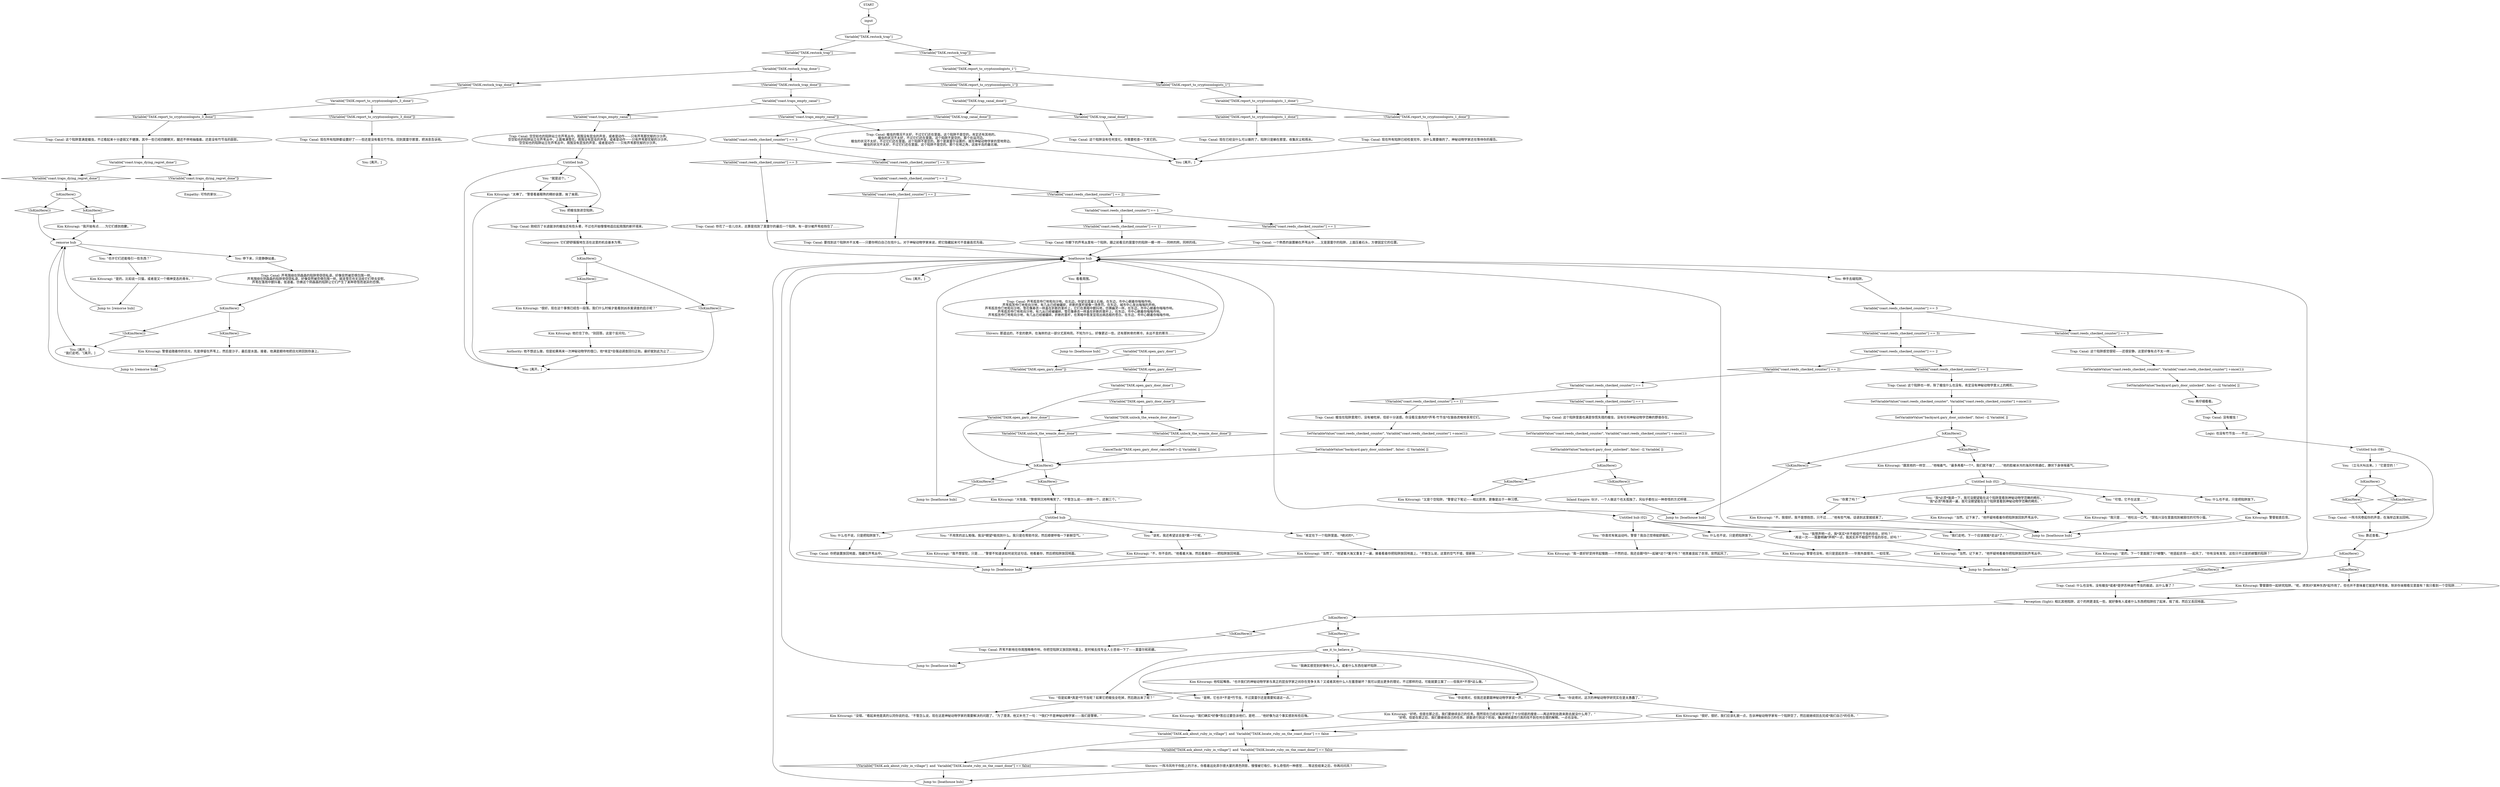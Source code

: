 # COAST ORB / reeds near sunken car
# These reeds are near your sunken car. The interactable reeds you can search when Morell tells you to check the phasmid traps. There are traps in these reeds.
# ==================================================
digraph G {
	  0 [label="START"];
	  1 [label="input"];
	  3 [label="Kim Kitsuragi: 警督追随着你的目光，先是停留在芦苇上，然后是沙子，最后是水面。接着，他满是期待地把目光转回到你身上。"];
	  4 [label="Jump to: [remorse hub]"];
	  5 [label="You: “也许它们还能吸引一些东西？”"];
	  6 [label="You: 把蝗虫放进空陷阱。"];
	  7 [label="You: “就是这个。”"];
	  8 [label="Jump to: [boathouse hub]"];
	  9 [label="Kim Kitsuragi: 警督跟你一起研究陷阱。“呃，诱饵对*某种东西*起作用了。但也并不意味着它就是芦苇怪兽。除非你亲眼看见里面有？我只看到一个空陷阱……”"];
	  10 [label="You: 靠近查看。"];
	  11 [label="You: “肯定在下一个陷阱里面。*绝对的*。”"];
	  12 [label="You: “你说得对。这次的神秘动物学研究实在是太愚蠢了。”"];
	  13 [label="Kim Kitsuragi: “是的。下一个里面困了只*螃蟹*。”他竖起衣领——起风了。“你有没有发现，这些只不过是抓螃蟹的陷阱？”"];
	  14 [label="You: 停下来，只是静静站着。"];
	  15 [label="Trap: Canal: 这个陷阱也一样，除了蝗虫什么也没有。肯定没有神秘动物学意义上的畸形。"];
	  16 [label="Kim Kitsuragi: 他拦住了你。“别回答。这是个反问句。”"];
	  17 [label="Trap: Canal: 要找到这个陷阱并不太难——只要你明白自己在找什么。对于神秘动物学家来说，把它隐藏起来可不是最高优先级。"];
	  18 [label="Trap: Canal: 你脚下的芦苇丛里有一个陷阱。跟之前看见的莫雷尔的陷阱一模一样——同样的网，同样的线。"];
	  19 [label="Kim Kitsuragi: “我只是……”他吐出一口气。“很高兴没在里面找到被困住的可怜小猫。”"];
	  20 [label="Trap: Canal: 这个陷阱没有任何变化。你需要检查一下其它的。"];
	  21 [label="You: 再仔细看看。"];
	  22 [label="Untitled hub (08)"];
	  23 [label="Perception (Sight): 相比其他陷阱，这个的网更凌乱一些。就好像有人或者什么东西把陷阱捡了起来，摇了摇，然后又丢回地面。"];
	  24 [label="You: “但是如果*真是*竹节虫呢？如果它把蝗虫全吃掉，然后跑出来了呢？”"];
	  25 [label="Kim Kitsuragi: “当然。记下来了。”他怀疑地看着你把陷阱放回到芦苇丛中。"];
	  26 [label="You: “你喜欢有氧运动吗，警督？我自己觉得挺舒服的。”"];
	  27 [label="Jump to: [boathouse hub]"];
	  28 [label="IsKimHere()"];
	  29 [label="IsKimHere()", shape=diamond];
	  30 [label="!(IsKimHere())", shape=diamond];
	  31 [label="Trap: Canal: 芦苇围绕在阴森森的陷阱旁窃窃私语，好像突然被恐惧包围一样。\n芦苇围绕在阴森森的陷阱旁窃窃私语，好像突然被恐惧包围一样。就连雪花也无法给它们带去安慰。\n芦苇在落雨中颤抖着，低语着。仿佛这个阴森森的陷阱让它们产生了某种奇怪而诡异的恐惧。"];
	  32 [label="Kim Kitsuragi: 警督挺直后背。"];
	  33 [label="Kim Kitsuragi: “不，你不会的。”他看着大海，然后看着你——把陷阱放回地面。"];
	  34 [label="Trap: Canal: 蝗虫的情况不太好，不过它们还在里面。这个陷阱不是空的。肯定还有其他的。\n蝗虫的状况不太好，不过它们还在里面。这个陷阱不是空的。那个在运河边。\n蝗虫的状况不太好，不过它们还在里面。这个陷阱不是空的。那个是莫雷尔设置的，就在神秘动物学家的营地旁边。\n蝗虫的状况不太好，不过它们还在里面。这个陷阱不是空的。那个在地之角，这座半岛的最北端。"];
	  35 [label="Trap: Canal: 刚经历了长途跋涉的蝗虫还有些头晕，不过也开始慢慢地适应起周围的新环境来。"];
	  36 [label="Trap: Canal: 现在所有陷阱都设置好了——但还是没有看见竹节虫。回到莫雷尔那里，把消息告诉他。"];
	  37 [label="Kim Kitsuragi: “不。我很好。我不是想抱怨，只不过……”他有些气喘。话语到这里就结束了。"];
	  38 [label="Shivers: 一阵冷风吹干你脸上的汗水，你看着远处菲尔德大厦的黑色阴影，慢慢被它吸引。多么奇怪的一种感觉……等这些结束之后，你再问问风？"];
	  39 [label="You: [离开。]"];
	  40 [label="You: “可惜，它不在这里……”"];
	  41 [label="Trap: Canal: 一阵冷风卷起你的声音，在海岸边发出回响。"];
	  42 [label="You: “不用笑的这么勉强。我没*期望*能找到什么。我只是在帮助市民，然后顺便呼吸一下新鲜空气。”"];
	  43 [label="SetVariableValue(\"coast.reeds_checked_counter\", Variable[\"coast.reeds_checked_counter\"] +once(1)) "];
	  44 [label="Logic: 也没有竹节虫——不过……"];
	  45 [label="You: “我确实感觉到好像有什么人，或者什么东西在破坏陷阱……”"];
	  46 [label="Kim Kitsuragi: “大惊喜。”警督阴沉地咧嘴笑了。“不管怎么说——排除一个，还剩三个。”"];
	  47 [label="Variable[\"TASK.report_to_cryptozoologists_1_done\"]"];
	  48 [label="Variable[\"TASK.report_to_cryptozoologists_1_done\"]", shape=diamond];
	  49 [label="!(Variable[\"TASK.report_to_cryptozoologists_1_done\"])", shape=diamond];
	  50 [label="Trap: Canal: 现在已经没什么可以做的了。陷阱只是躺在那里，收集灰尘和雨水。"];
	  51 [label="Variable[\"coast.reeds_checked_counter\"] == 3"];
	  52 [label="Variable[\"coast.reeds_checked_counter\"] == 3", shape=diamond];
	  53 [label="!(Variable[\"coast.reeds_checked_counter\"] == 3)", shape=diamond];
	  54 [label="You: “我想声明一点，我*其实*并不相信竹节虫的存在，好吗？”\n“再说一次——我要明确*声明*一点，我其实并不相信竹节虫的存在，好吗？”"];
	  55 [label="SetVariableValue(\"backyard.gary_door_unlocked\", false) --[[ Variable[ ]]"];
	  56 [label="IsKimHere()"];
	  57 [label="IsKimHere()", shape=diamond];
	  58 [label="!(IsKimHere())", shape=diamond];
	  59 [label="remorse hub"];
	  60 [label="You: [离开。]"];
	  61 [label="IsKimHere()"];
	  62 [label="IsKimHere()", shape=diamond];
	  63 [label="!(IsKimHere())", shape=diamond];
	  64 [label="You: 看看周围。"];
	  65 [label="SetVariableValue(\"coast.reeds_checked_counter\", Variable[\"coast.reeds_checked_counter\"] +once(1)) "];
	  66 [label="Variable[\"coast.reeds_checked_counter\"] == 3"];
	  67 [label="Variable[\"coast.reeds_checked_counter\"] == 3", shape=diamond];
	  68 [label="!(Variable[\"coast.reeds_checked_counter\"] == 3)", shape=diamond];
	  69 [label="Trap: Canal: 你花了一会儿功夫，总算是找到了莫雷尔的最后一个陷阱。有一部分被芦苇给挡住了……"];
	  70 [label="Trap: Canal: 没有蝗虫！"];
	  71 [label="IsKimHere()"];
	  72 [label="IsKimHere()", shape=diamond];
	  73 [label="!(IsKimHere())", shape=diamond];
	  74 [label="Kim Kitsuragi: “很好，很好。我们应该礼貌一点，告诉神秘动物学家有一个陷阱空了，然后就继续回去完成*我们自己*的任务。”"];
	  75 [label="Jump to: [boathouse hub]"];
	  76 [label="Kim Kitsuragi: “当然。记下来了。”他怀疑地看着你把陷阱放回到芦苇丛中。"];
	  77 [label="Variable[\"TASK.open_gary_door_done\"]"];
	  78 [label="Variable[\"TASK.open_gary_door_done\"]", shape=diamond];
	  79 [label="!(Variable[\"TASK.open_gary_door_done\"])", shape=diamond];
	  80 [label="SetVariableValue(\"coast.reeds_checked_counter\", Variable[\"coast.reeds_checked_counter\"] +once(1)) "];
	  81 [label="SetVariableValue(\"backyard.gary_door_unlocked\", false) --[[ Variable[ ]]"];
	  82 [label="Variable[\"coast.reeds_checked_counter\"] == 1"];
	  83 [label="Variable[\"coast.reeds_checked_counter\"] == 1", shape=diamond];
	  84 [label="!(Variable[\"coast.reeds_checked_counter\"] == 1)", shape=diamond];
	  85 [label="Kim Kitsuragi: “当然了，”他望着大海又重复了一遍，接着看着你把陷阱放回地面上。“不管怎么说，这里的空气不错，很新鲜……”"];
	  86 [label="Kim Kitsuragi: “我开始有点……为它们感到抱歉。”"];
	  87 [label="Variable[\"coast.reeds_checked_counter\"] == 2"];
	  88 [label="Variable[\"coast.reeds_checked_counter\"] == 2", shape=diamond];
	  89 [label="!(Variable[\"coast.reeds_checked_counter\"] == 2)", shape=diamond];
	  90 [label="You: 伸手去碰陷阱。"];
	  91 [label="Trap: Canal: 你把装置放回地面，隐藏在芦苇丛中。"];
	  92 [label="Variable[\"TASK.restock_trap\"]"];
	  93 [label="Variable[\"TASK.restock_trap\"]", shape=diamond];
	  94 [label="!(Variable[\"TASK.restock_trap\"])", shape=diamond];
	  95 [label="IsKimHere()"];
	  96 [label="IsKimHere()", shape=diamond];
	  97 [label="!(IsKimHere())", shape=diamond];
	  98 [label="Kim Kitsuragi: “是的。比如说一只猫，或者是又一个精神变态的青年。”"];
	  99 [label="Kim Kitsuragi: “又是个空陷阱，”警督记下笔记——相比职责，更像是出于一种习惯。"];
	  100 [label="Trap: Canal: 什么也没有。没有蝗虫*或者*是伊苏林迪竹节虫的痕迹。出什么事了？"];
	  101 [label="Variable[\"coast.reeds_checked_counter\"] == 2"];
	  102 [label="Variable[\"coast.reeds_checked_counter\"] == 2", shape=diamond];
	  103 [label="!(Variable[\"coast.reeds_checked_counter\"] == 2)", shape=diamond];
	  104 [label="Jump to: [boathouse hub]"];
	  105 [label="Trap: Canal: 空空如也的陷阱站立在芦苇丛中。周围没有昆虫的声音，或者是动作——只有芦苇那忧郁的沙沙声。\n空空如也的陷阱站立在芦苇丛中，上面堆满雪花。周围没有昆虫的声音，或者是动作——只有芦苇那忧郁的沙沙声。\n空空如也的陷阱站立在芦苇丛中。周围没有昆虫的声音，或者是动作——只有芦苇那忧郁的沙沙声。"];
	  106 [label="SetVariableValue(\"backyard.gary_door_unlocked\", false) --[[ Variable[ ]]"];
	  107 [label="Trap: Canal: 一个熟悉的装置躺在芦苇丛中……又是莫雷尔的陷阱，上面压着石头，方便固定它的位置。"];
	  108 [label="Variable[\"TASK.trap_canal_done\"]"];
	  109 [label="Variable[\"TASK.trap_canal_done\"]", shape=diamond];
	  110 [label="!(Variable[\"TASK.trap_canal_done\"])", shape=diamond];
	  111 [label="Variable[\"coast.reeds_checked_counter\"] == 1"];
	  112 [label="Variable[\"coast.reeds_checked_counter\"] == 1", shape=diamond];
	  113 [label="!(Variable[\"coast.reeds_checked_counter\"] == 1)", shape=diamond];
	  114 [label="You: “我*必须*强调一下，我可没期望能在这个陷阱里看到神秘动物学范畴的畸形。”\n“我*必须*再强调一遍，我可没期望能在这个陷阱里看到神秘动物学范畴的畸形。”"];
	  115 [label="Variable[\"TASK.report_to_cryptozoologists_1\"]"];
	  116 [label="Variable[\"TASK.report_to_cryptozoologists_1\"]", shape=diamond];
	  117 [label="!(Variable[\"TASK.report_to_cryptozoologists_1\"])", shape=diamond];
	  118 [label="Trap: Canal: 芦苇孤苦伶仃地弯向沙地。在北边，你望见混凝土石板。在东边，市中心朝着你嗡嗡作响。\n芦苇孤苦伶仃地弯向沙地，有几丛已经被碾碎，折断的茎杆就像一场责罚。在东边，城市中心发出嗡嗡的声响。\n芦苇孤苦伶仃地弯向沙地。雪花像寿衣一样盖在折断的茎杆上，它们在黑暗中颤抖地，仿佛幽灵一样。在东边，市中心朝着你嗡嗡作响。\n芦苇孤苦伶仃地弯向沙地，有几丛已经被碾碎。雪花像寿衣一样盖在折断的茎杆上。在东边，市中心朝着你嗡嗡作响。\n芦苇孤苦伶仃地弯向沙地，有几丛已经被碾碎。折断的茎杆，在黑暗中愈发显现出病态般的苍白。在东边，市中心朝着你嗡嗡作响。"];
	  119 [label="You: 什么也不说，只是把陷阱放下。"];
	  120 [label="You: 什么也不说，只是把陷阱放下。"];
	  121 [label="Trap: Canal: 芦苇不断地在你周围嘶嘶作响，你把空陷阱又放回到地面上。是时候去找专业人士咨询一下了——莫雷尔和莉娜。"];
	  122 [label="You: “你说得对。但我还是要跟神秘动物学家说一声。”"];
	  123 [label="You: （立马大叫出来。）“它是空的！”"];
	  124 [label="Empathy: 可怜的家伙……"];
	  125 [label="You: [离开。]\n“我们走吧。”[离开。]"];
	  126 [label="IsKimHere()"];
	  127 [label="IsKimHere()", shape=diamond];
	  128 [label="!(IsKimHere())", shape=diamond];
	  129 [label="Jump to: [boathouse hub]"];
	  130 [label="Variable[\"TASK.unlock_the_weasle_door_done\"]"];
	  131 [label="Variable[\"TASK.unlock_the_weasle_door_done\"]", shape=diamond];
	  132 [label="!(Variable[\"TASK.unlock_the_weasle_door_done\"])", shape=diamond];
	  133 [label="You: 什么也不说，只是把陷阱放下。"];
	  134 [label="Kim Kitsuragi: “没错。”看起来他是真的认同你说的话。“不管怎么说，现在这是神秘动物学家的需要解决的问题了。”为了澄清，他又补充了一句：“*我们*不是神秘动物学家——我们是警察。”"];
	  135 [label="Authority: 他不想这么做，但是如果再来一次神秘动物学的借口，他*肯定*会强迫调查回归正轨。最好就到此为止了……"];
	  136 [label="Jump to: [boathouse hub]"];
	  137 [label="Kim Kitsuragi: “跟其他的一样空……”他喘着气。“最多再看*一个*，我们就不做了……”他的脸被冰冷的海风吹得通红，蹲伏下身体喘着气。"];
	  138 [label="You: “我们走吧。下一个应该就能*走运*了。”"];
	  139 [label="Variable[\"TASK.restock_trap_done\"]"];
	  140 [label="Variable[\"TASK.restock_trap_done\"]", shape=diamond];
	  141 [label="!(Variable[\"TASK.restock_trap_done\"])", shape=diamond];
	  142 [label="IsKimHere()"];
	  143 [label="IsKimHere()", shape=diamond];
	  144 [label="!(IsKimHere())", shape=diamond];
	  145 [label="Kim Kitsuragi: “我们确实*好像*答应过要告诉他们，是吧……”他好像为这个事实感到有些后悔。"];
	  146 [label="Inland Empire: 伙计，一个人做这个也太孤独了。风似乎都在以一种奇怪的方式呼啸……"];
	  147 [label="Trap: Canal: 现在所有陷阱已经检查完毕。没什么需要做的了。神秘动物学家还在等待你的报告。"];
	  148 [label="Kim Kitsuragi: “我一直好好坚持早起慢跑——不然的话，我还会跟*你*一起破*这个*案子吗？”他笑着竖起了衣领，突然起风了。"];
	  149 [label="boathouse hub"];
	  150 [label="Shivers: 那遥远的，不变的歌声。在海岸的这一部分尤其响亮。不知为什么，好像更近一些。还有那刺骨的寒冷，永远不变的寒冷……"];
	  151 [label="Untitled hub"];
	  152 [label="Variable[\"TASK.report_to_cryptozoologists_3_done\"]"];
	  153 [label="Variable[\"TASK.report_to_cryptozoologists_3_done\"]", shape=diamond];
	  154 [label="!(Variable[\"TASK.report_to_cryptozoologists_3_done\"])", shape=diamond];
	  155 [label="Trap: Canal: 这个陷阱里满是蝗虫，不过看起来十分虚弱又不健康。其中一些已经四脚朝天，腿还不停地抽搐着。还是没有竹节虫的踪影。"];
	  156 [label="Composure: 它们舒舒服服地生活在这里的机会基本为零。"];
	  157 [label="Jump to: [boathouse hub]"];
	  158 [label="CancelTask(\"TASK.open_gary_door_cancelled\")--[[ Variable[ ]]"];
	  159 [label="SetVariableValue(\"coast.reeds_checked_counter\", Variable[\"coast.reeds_checked_counter\"] +once(1)) "];
	  160 [label="Kim Kitsuragi: “好吧。但是在那之后，我们要继续自己的任务。既然现在已经对海岸进行了十分彻底的搜查——再这样到处跑来跑去就没什么用了。”\n“好吧。但是在那之后，我们要继续自己的任务。调查进行到这个阶段，像这样绕道而行真的找不到任何合理的解释。一点也没有。”"];
	  161 [label="You: “该死，我还希望这会是*第一*个呢。”"];
	  162 [label="Kim Kitsuragi: 警督也没有。他只是竖起衣领——毕竟外面很冷，一如往常。"];
	  163 [label="You: “你累了吗？”"];
	  164 [label="IsKimHere()"];
	  165 [label="IsKimHere()", shape=diamond];
	  166 [label="!(IsKimHere())", shape=diamond];
	  167 [label="IsKimHere()"];
	  168 [label="IsKimHere()", shape=diamond];
	  169 [label="!(IsKimHere())", shape=diamond];
	  170 [label="You: “是啊，它也许*不是*竹节虫，不过莫雷尔还是需要知道这一点。”"];
	  171 [label="Kim Kitsuragi: “我不想冒犯，只是……”警督不知道该如何说完这句话。他看着你，然后把陷阱放回地面。"];
	  172 [label="see_it_to_believe_it"];
	  173 [label="Variable[\"coast.traps_dying_regret_done\"]"];
	  174 [label="Variable[\"coast.traps_dying_regret_done\"]", shape=diamond];
	  175 [label="!(Variable[\"coast.traps_dying_regret_done\"])", shape=diamond];
	  176 [label="Jump to: [remorse hub]"];
	  177 [label="Variable[\"TASK.ask_about_ruby_in_village\"]  and  Variable[\"TASK.locate_ruby_on_the_coast_done\"] == false"];
	  178 [label="Variable[\"TASK.ask_about_ruby_in_village\"]  and  Variable[\"TASK.locate_ruby_on_the_coast_done\"] == false", shape=diamond];
	  179 [label="!(Variable[\"TASK.ask_about_ruby_in_village\"]  and  Variable[\"TASK.locate_ruby_on_the_coast_done\"] == false)", shape=diamond];
	  180 [label="Kim Kitsuragi: “太棒了。”警督看着眼熟的精妙装置，耸了耸肩。"];
	  181 [label="SetVariableValue(\"backyard.gary_door_unlocked\", false) --[[ Variable[ ]]"];
	  182 [label="Trap: Canal: 这个陷阱感觉很轻——还很安静。这里好像有点不太一样……"];
	  183 [label="Untitled hub"];
	  184 [label="Kim Kitsuragi: 他咬起嘴唇。“也许我们的神秘动物学家与真正的昆虫学家之间存在竞争关系？又或者其他什么人在蓄意破坏？我可以提出更多的理论，不过那样的话，可能就要立案了——但我并*不想*这么做。”"];
	  185 [label="Kim Kitsuragi: “很好。现在这个事情已经告一段落。我们什么时候才能看到凶杀案调查的启示呢？”"];
	  186 [label="Untitled hub (02)"];
	  187 [label="You: [离开。]"];
	  188 [label="Untitled hub (02)"];
	  189 [label="Trap: Canal: 这个陷阱里面也满是惊慌失措的蝗虫，没有任何神秘动物学范畴的野兽存在。"];
	  190 [label="Trap: Canal: 蝗虫在陷阱里爬行，没有被吃掉，但却十分迷惑。你没看见食肉的*芦苇-竹节虫*在狼吞虎咽地享用它们。"];
	  191 [label="Jump to: [boathouse hub]"];
	  192 [label="Variable[\"coast.traps_empty_canal\"]"];
	  193 [label="Variable[\"coast.traps_empty_canal\"]", shape=diamond];
	  194 [label="!(Variable[\"coast.traps_empty_canal\"])", shape=diamond];
	  195 [label="You: [离开。]"];
	  196 [label="Variable[\"TASK.open_gary_door\"]"];
	  197 [label="Variable[\"TASK.open_gary_door\"]", shape=diamond];
	  198 [label="!(Variable[\"TASK.open_gary_door\"])", shape=diamond];
	  0 -> 1
	  1 -> 92
	  3 -> 4
	  4 -> 59
	  5 -> 98
	  6 -> 35
	  7 -> 180
	  8 -> 149
	  9 -> 23
	  10 -> 28
	  11 -> 85
	  12 -> 74
	  13 -> 136
	  14 -> 31
	  15 -> 65
	  16 -> 135
	  17 -> 149
	  18 -> 149
	  19 -> 157
	  20 -> 195
	  21 -> 70
	  22 -> 10
	  22 -> 123
	  23 -> 164
	  24 -> 134
	  25 -> 136
	  26 -> 148
	  27 -> 149
	  28 -> 29
	  28 -> 30
	  29 -> 9
	  30 -> 100
	  31 -> 126
	  32 -> 157
	  33 -> 191
	  34 -> 195
	  35 -> 156
	  36 -> 39
	  37 -> 157
	  38 -> 75
	  40 -> 19
	  41 -> 10
	  42 -> 171
	  43 -> 181
	  44 -> 22
	  45 -> 184
	  46 -> 183
	  47 -> 48
	  47 -> 49
	  48 -> 50
	  49 -> 147
	  50 -> 195
	  51 -> 52
	  51 -> 53
	  52 -> 182
	  53 -> 87
	  54 -> 25
	  55 -> 95
	  56 -> 57
	  56 -> 58
	  57 -> 86
	  58 -> 59
	  59 -> 125
	  59 -> 5
	  59 -> 14
	  61 -> 62
	  61 -> 63
	  62 -> 137
	  63 -> 129
	  64 -> 118
	  65 -> 106
	  66 -> 67
	  66 -> 68
	  67 -> 69
	  68 -> 101
	  69 -> 149
	  70 -> 44
	  71 -> 72
	  71 -> 73
	  72 -> 41
	  73 -> 41
	  74 -> 177
	  75 -> 149
	  76 -> 157
	  77 -> 78
	  77 -> 79
	  78 -> 95
	  79 -> 130
	  80 -> 81
	  81 -> 167
	  82 -> 83
	  82 -> 84
	  83 -> 189
	  84 -> 190
	  85 -> 191
	  86 -> 59
	  87 -> 88
	  87 -> 89
	  88 -> 15
	  89 -> 82
	  90 -> 51
	  91 -> 191
	  92 -> 93
	  92 -> 94
	  93 -> 139
	  94 -> 115
	  95 -> 96
	  95 -> 97
	  96 -> 46
	  97 -> 27
	  98 -> 176
	  99 -> 188
	  100 -> 23
	  101 -> 102
	  101 -> 103
	  102 -> 17
	  103 -> 111
	  104 -> 149
	  105 -> 151
	  106 -> 61
	  107 -> 149
	  108 -> 109
	  108 -> 110
	  109 -> 20
	  110 -> 66
	  111 -> 112
	  111 -> 113
	  112 -> 107
	  113 -> 18
	  114 -> 76
	  115 -> 116
	  115 -> 117
	  116 -> 47
	  117 -> 108
	  118 -> 150
	  119 -> 162
	  120 -> 91
	  121 -> 104
	  122 -> 160
	  123 -> 71
	  126 -> 128
	  126 -> 127
	  127 -> 3
	  128 -> 125
	  129 -> 149
	  130 -> 131
	  130 -> 132
	  131 -> 95
	  132 -> 158
	  133 -> 32
	  134 -> 177
	  135 -> 60
	  136 -> 149
	  137 -> 186
	  138 -> 13
	  139 -> 140
	  139 -> 141
	  140 -> 152
	  141 -> 192
	  142 -> 144
	  142 -> 143
	  143 -> 185
	  144 -> 60
	  145 -> 177
	  146 -> 129
	  147 -> 195
	  148 -> 136
	  149 -> 64
	  149 -> 90
	  149 -> 187
	  150 -> 8
	  151 -> 60
	  151 -> 6
	  151 -> 7
	  152 -> 153
	  152 -> 154
	  153 -> 155
	  154 -> 36
	  155 -> 173
	  156 -> 142
	  157 -> 149
	  158 -> 95
	  159 -> 55
	  160 -> 177
	  161 -> 33
	  162 -> 136
	  163 -> 37
	  164 -> 165
	  164 -> 166
	  165 -> 172
	  166 -> 121
	  167 -> 168
	  167 -> 169
	  168 -> 99
	  169 -> 146
	  170 -> 145
	  171 -> 191
	  172 -> 170
	  172 -> 12
	  172 -> 45
	  172 -> 24
	  172 -> 122
	  173 -> 174
	  173 -> 175
	  174 -> 56
	  175 -> 124
	  176 -> 59
	  177 -> 178
	  177 -> 179
	  178 -> 38
	  179 -> 75
	  180 -> 60
	  180 -> 6
	  181 -> 21
	  182 -> 43
	  183 -> 120
	  183 -> 161
	  183 -> 42
	  183 -> 11
	  184 -> 24
	  184 -> 170
	  184 -> 12
	  184 -> 122
	  185 -> 16
	  186 -> 40
	  186 -> 114
	  186 -> 163
	  186 -> 133
	  188 -> 138
	  188 -> 26
	  188 -> 54
	  188 -> 119
	  189 -> 80
	  190 -> 159
	  191 -> 149
	  192 -> 193
	  192 -> 194
	  193 -> 105
	  194 -> 34
	  196 -> 197
	  196 -> 198
	  197 -> 77
}

